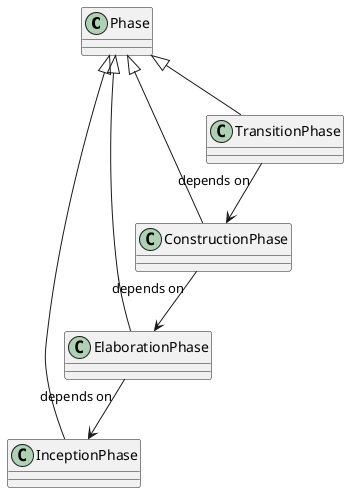 @startuml

Class Phase
Class InceptionPhase
Class ElaborationPhase
Class ConstructionPhase
Class TransitionPhase

Phase <|-- InceptionPhase
Phase <|-- ElaborationPhase
Phase <|-- ConstructionPhase
Phase <|-- TransitionPhase

ElaborationPhase "depends on" -->  InceptionPhase
ConstructionPhase "depends on" -->  ElaborationPhase
TransitionPhase "depends on" -->  ConstructionPhase


@enduml